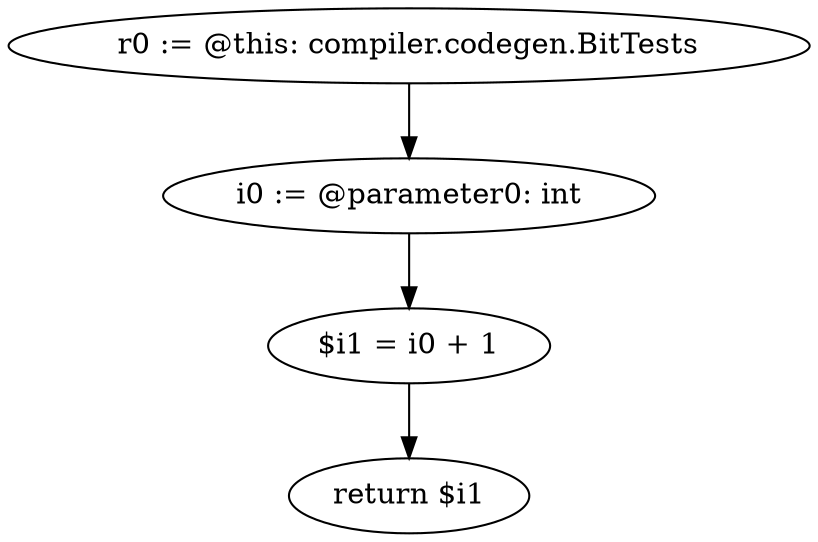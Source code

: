 digraph "unitGraph" {
    "r0 := @this: compiler.codegen.BitTests"
    "i0 := @parameter0: int"
    "$i1 = i0 + 1"
    "return $i1"
    "r0 := @this: compiler.codegen.BitTests"->"i0 := @parameter0: int";
    "i0 := @parameter0: int"->"$i1 = i0 + 1";
    "$i1 = i0 + 1"->"return $i1";
}
